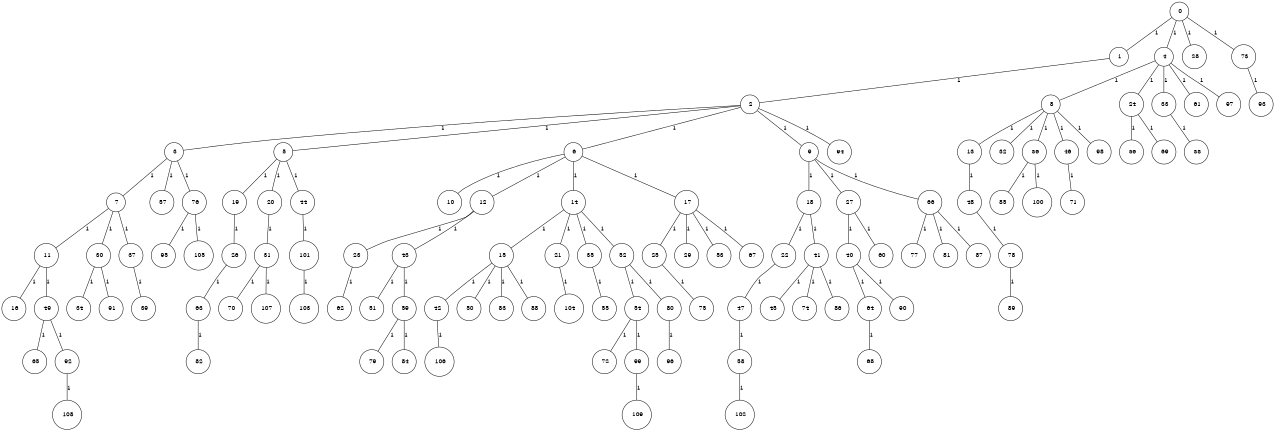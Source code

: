 graph G {
size="8.5,11;"
ratio = "expand;"
fixedsize="true;"
overlap="scale;"
node[shape=circle,width=.12,hight=.12,fontsize=12]
edge[fontsize=12]

0[label=" 0" color=black, pos="0.29952992,0.56928632!"];
1[label=" 1" color=black, pos="0.53657776,1.0476632!"];
2[label=" 2" color=black, pos="0.30047725,0.36934202!"];
3[label=" 3" color=black, pos="0.58622536,1.9428907!"];
4[label=" 4" color=black, pos="0.30967428,2.7586788!"];
5[label=" 5" color=black, pos="1.8886921,2.4763457!"];
6[label=" 6" color=black, pos="0.6338289,0.69493438!"];
7[label=" 7" color=black, pos="1.5784977,0.67006742!"];
8[label=" 8" color=black, pos="2.4138536,2.8066346!"];
9[label=" 9" color=black, pos="1.5093992,1.1771452!"];
10[label=" 10" color=black, pos="1.5284351,0.38612196!"];
11[label=" 11" color=black, pos="1.1768813,2.2735615!"];
12[label=" 12" color=black, pos="2.5414721,2.9646129!"];
13[label=" 13" color=black, pos="2.5007352,1.5066918!"];
14[label=" 14" color=black, pos="1.5967884,2.2088054!"];
15[label=" 15" color=black, pos="1.0469766,0.053313697!"];
16[label=" 16" color=black, pos="1.1182266,0.41126143!"];
17[label=" 17" color=black, pos="2.714246,0.43750232!"];
18[label=" 18" color=black, pos="2.1348938,0.35734161!"];
19[label=" 19" color=black, pos="2.1526369,0.79833072!"];
20[label=" 20" color=black, pos="2.6631434,2.1242732!"];
21[label=" 21" color=black, pos="2.2039022,1.2984427!"];
22[label=" 22" color=black, pos="2.8325912,1.9759767!"];
23[label=" 23" color=black, pos="2.3861209,2.3403978!"];
24[label=" 24" color=black, pos="2.8892387,2.1319734!"];
25[label=" 25" color=black, pos="0.3400659,0.84616575!"];
26[label=" 26" color=black, pos="1.3931,2.7867349!"];
27[label=" 27" color=black, pos="2.8344105,2.2398459!"];
28[label=" 28" color=black, pos="1.3480092,2.6614324!"];
29[label=" 29" color=black, pos="2.9950841,1.352602!"];
30[label=" 30" color=black, pos="0.46712314,1.707243!"];
31[label=" 31" color=black, pos="0.35786915,2.3575916!"];
32[label=" 32" color=black, pos="2.7993002,0.85059245!"];
33[label=" 33" color=black, pos="2.0590407,1.6143258!"];
34[label=" 34" color=black, pos="0.90026557,2.9978775!"];
35[label=" 35" color=black, pos="2.9861263,2.2322298!"];
36[label=" 36" color=black, pos="1.6018426,1.8860469!"];
37[label=" 37" color=black, pos="1.8535373,2.424602!"];
38[label=" 38" color=black, pos="2.5672277,1.1739045!"];
39[label=" 39" color=black, pos="2.1794859,2.1722047!"];
40[label=" 40" color=black, pos="1.0210611,1.1181521!"];
41[label=" 41" color=black, pos="2.7195553,2.5322423!"];
42[label=" 42" color=black, pos="1.1335386,0.35449691!"];
43[label=" 43" color=black, pos="0.76784327,1.4538004!"];
44[label=" 44" color=black, pos="2.480389,2.9666125!"];
45[label=" 45" color=black, pos="0.57849634,2.6545866!"];
46[label=" 46" color=black, pos="2.5230595,2.0708209!"];
47[label=" 47" color=black, pos="0.35998716,2.6813315!"];
48[label=" 48" color=black, pos="0.26582272,2.4611499!"];
49[label=" 49" color=black, pos="0.53196153,0.60519893!"];
50[label=" 50" color=black, pos="2.5235121,0.78516506!"];
51[label=" 51" color=black, pos="1.5464226,1.6610412!"];
52[label=" 52" color=black, pos="1.5788129,1.3607378!"];
53[label=" 53" color=black, pos="2.0188682,2.3030333!"];
54[label=" 54" color=black, pos="2.8438155,1.2444732!"];
55[label=" 55" color=black, pos="1.6168798,1.5848509!"];
56[label=" 56" color=black, pos="2.7252884,1.8680805!"];
57[label=" 57" color=black, pos="2.039393,2.92275!"];
58[label=" 58" color=black, pos="0.43297531,0.8542605!"];
59[label=" 59" color=black, pos="1.9468806,2.0062095!"];
60[label=" 60" color=black, pos="2.1429554,0.68300272!"];
61[label=" 61" color=black, pos="1.3822716,0.70375142!"];
62[label=" 62" color=black, pos="1.3598902,1.4298898!"];
63[label=" 63" color=black, pos="0.87402941,1.8594725!"];
64[label=" 64" color=black, pos="0.060741399,0.85656768!"];
65[label=" 65" color=black, pos="0.20083247,0.66303957!"];
66[label=" 66" color=black, pos="0.48723284,1.6132057!"];
67[label=" 67" color=black, pos="0.032601759,0.95980695!"];
68[label=" 68" color=black, pos="2.9863624,1.3373808!"];
69[label=" 69" color=black, pos="0.62884566,2.5947211!"];
70[label=" 70" color=black, pos="0.98935689,0.96550582!"];
71[label=" 71" color=black, pos="1.0393515,1.4627041!"];
72[label=" 72" color=black, pos="0.55253128,0.20022734!"];
73[label=" 73" color=black, pos="1.0985895,0.38717152!"];
74[label=" 74" color=black, pos="0.38056698,0.019935782!"];
75[label=" 75" color=black, pos="2.6197923,0.5887259!"];
76[label=" 76" color=black, pos="1.6225524,1.9747887!"];
77[label=" 77" color=black, pos="0.96723893,1.2401339!"];
78[label=" 78" color=black, pos="2.5941207,1.8199821!"];
79[label=" 79" color=black, pos="2.030618,0.73356516!"];
80[label=" 80" color=black, pos="1.601958,1.336513!"];
81[label=" 81" color=black, pos="2.7970594,1.2863698!"];
82[label=" 82" color=black, pos="1.7240618,0.59079513!"];
83[label=" 83" color=black, pos="0.28604828,1.9500088!"];
84[label=" 84" color=black, pos="2.1056277,1.1599987!"];
85[label=" 85" color=black, pos="0.49430737,2.0294625!"];
86[label=" 86" color=black, pos="2.6057724,0.72190036!"];
87[label=" 87" color=black, pos="1.1321308,0.21953967!"];
88[label=" 88" color=black, pos="0.38925802,1.4346362!"];
89[label=" 89" color=black, pos="2.2797373,1.3639438!"];
90[label=" 90" color=black, pos="1.0273115,0.3476531!"];
91[label=" 91" color=black, pos="0.13425998,1.2219605!"];
92[label=" 92" color=black, pos="1.2224594,1.3127544!"];
93[label=" 93" color=black, pos="0.78209188,1.8051949!"];
94[label=" 94" color=black, pos="1.1916615,1.0242547!"];
95[label=" 95" color=black, pos="0.98256077,0.05788101!"];
96[label=" 96" color=black, pos="1.799847,2.5581362!"];
97[label=" 97" color=black, pos="2.2135232,0.083383317!"];
98[label=" 98" color=black, pos="1.876819,2.5541945!"];
99[label=" 99" color=black, pos="0.72869831,2.2509667!"];
100[label=" 100" color=black, pos="0.15811418,0.6679245!"];
101[label=" 101" color=black, pos="2.9059379,0.32807033!"];
102[label=" 102" color=black, pos="1.0002146,1.4213916!"];
103[label=" 103" color=black, pos="0.59611932,0.35459419!"];
104[label=" 104" color=black, pos="1.9717898,1.4755507!"];
105[label=" 105" color=black, pos="2.8348104,1.4261477!"];
106[label=" 106" color=black, pos="1.9899704,0.72270836!"];
107[label=" 107" color=black, pos="0.75649711,2.6698264!"];
108[label=" 108" color=black, pos="2.5373961,1.8548174!"];
109[label=" 109" color=black, pos="1.8108703,0.54093335!"];
0--1[label="1"]
0--4[label="1"]
0--28[label="1"]
0--73[label="1"]
1--2[label="1"]
2--3[label="1"]
2--5[label="1"]
2--6[label="1"]
2--9[label="1"]
2--94[label="1"]
3--7[label="1"]
3--57[label="1"]
3--76[label="1"]
4--8[label="1"]
4--24[label="1"]
4--33[label="1"]
4--61[label="1"]
4--97[label="1"]
5--19[label="1"]
5--20[label="1"]
5--44[label="1"]
6--10[label="1"]
6--12[label="1"]
6--14[label="1"]
6--17[label="1"]
7--11[label="1"]
7--30[label="1"]
7--37[label="1"]
8--13[label="1"]
8--32[label="1"]
8--36[label="1"]
8--46[label="1"]
8--98[label="1"]
9--18[label="1"]
9--27[label="1"]
9--66[label="1"]
11--16[label="1"]
11--49[label="1"]
12--23[label="1"]
12--43[label="1"]
13--48[label="1"]
14--15[label="1"]
14--21[label="1"]
14--35[label="1"]
14--52[label="1"]
15--42[label="1"]
15--50[label="1"]
15--83[label="1"]
15--88[label="1"]
17--25[label="1"]
17--29[label="1"]
17--53[label="1"]
17--67[label="1"]
18--22[label="1"]
18--41[label="1"]
19--26[label="1"]
20--31[label="1"]
21--104[label="1"]
22--47[label="1"]
23--62[label="1"]
24--56[label="1"]
24--69[label="1"]
25--75[label="1"]
26--63[label="1"]
27--40[label="1"]
27--60[label="1"]
30--34[label="1"]
30--91[label="1"]
31--70[label="1"]
31--107[label="1"]
33--38[label="1"]
35--55[label="1"]
36--85[label="1"]
36--100[label="1"]
37--39[label="1"]
40--64[label="1"]
40--90[label="1"]
41--45[label="1"]
41--74[label="1"]
41--86[label="1"]
42--106[label="1"]
43--51[label="1"]
43--59[label="1"]
44--101[label="1"]
46--71[label="1"]
47--58[label="1"]
48--78[label="1"]
49--65[label="1"]
49--92[label="1"]
52--54[label="1"]
52--80[label="1"]
54--72[label="1"]
54--99[label="1"]
58--102[label="1"]
59--79[label="1"]
59--84[label="1"]
63--82[label="1"]
64--68[label="1"]
66--77[label="1"]
66--81[label="1"]
66--87[label="1"]
73--93[label="1"]
76--95[label="1"]
76--105[label="1"]
78--89[label="1"]
80--96[label="1"]
92--108[label="1"]
99--109[label="1"]
101--103[label="1"]

}
